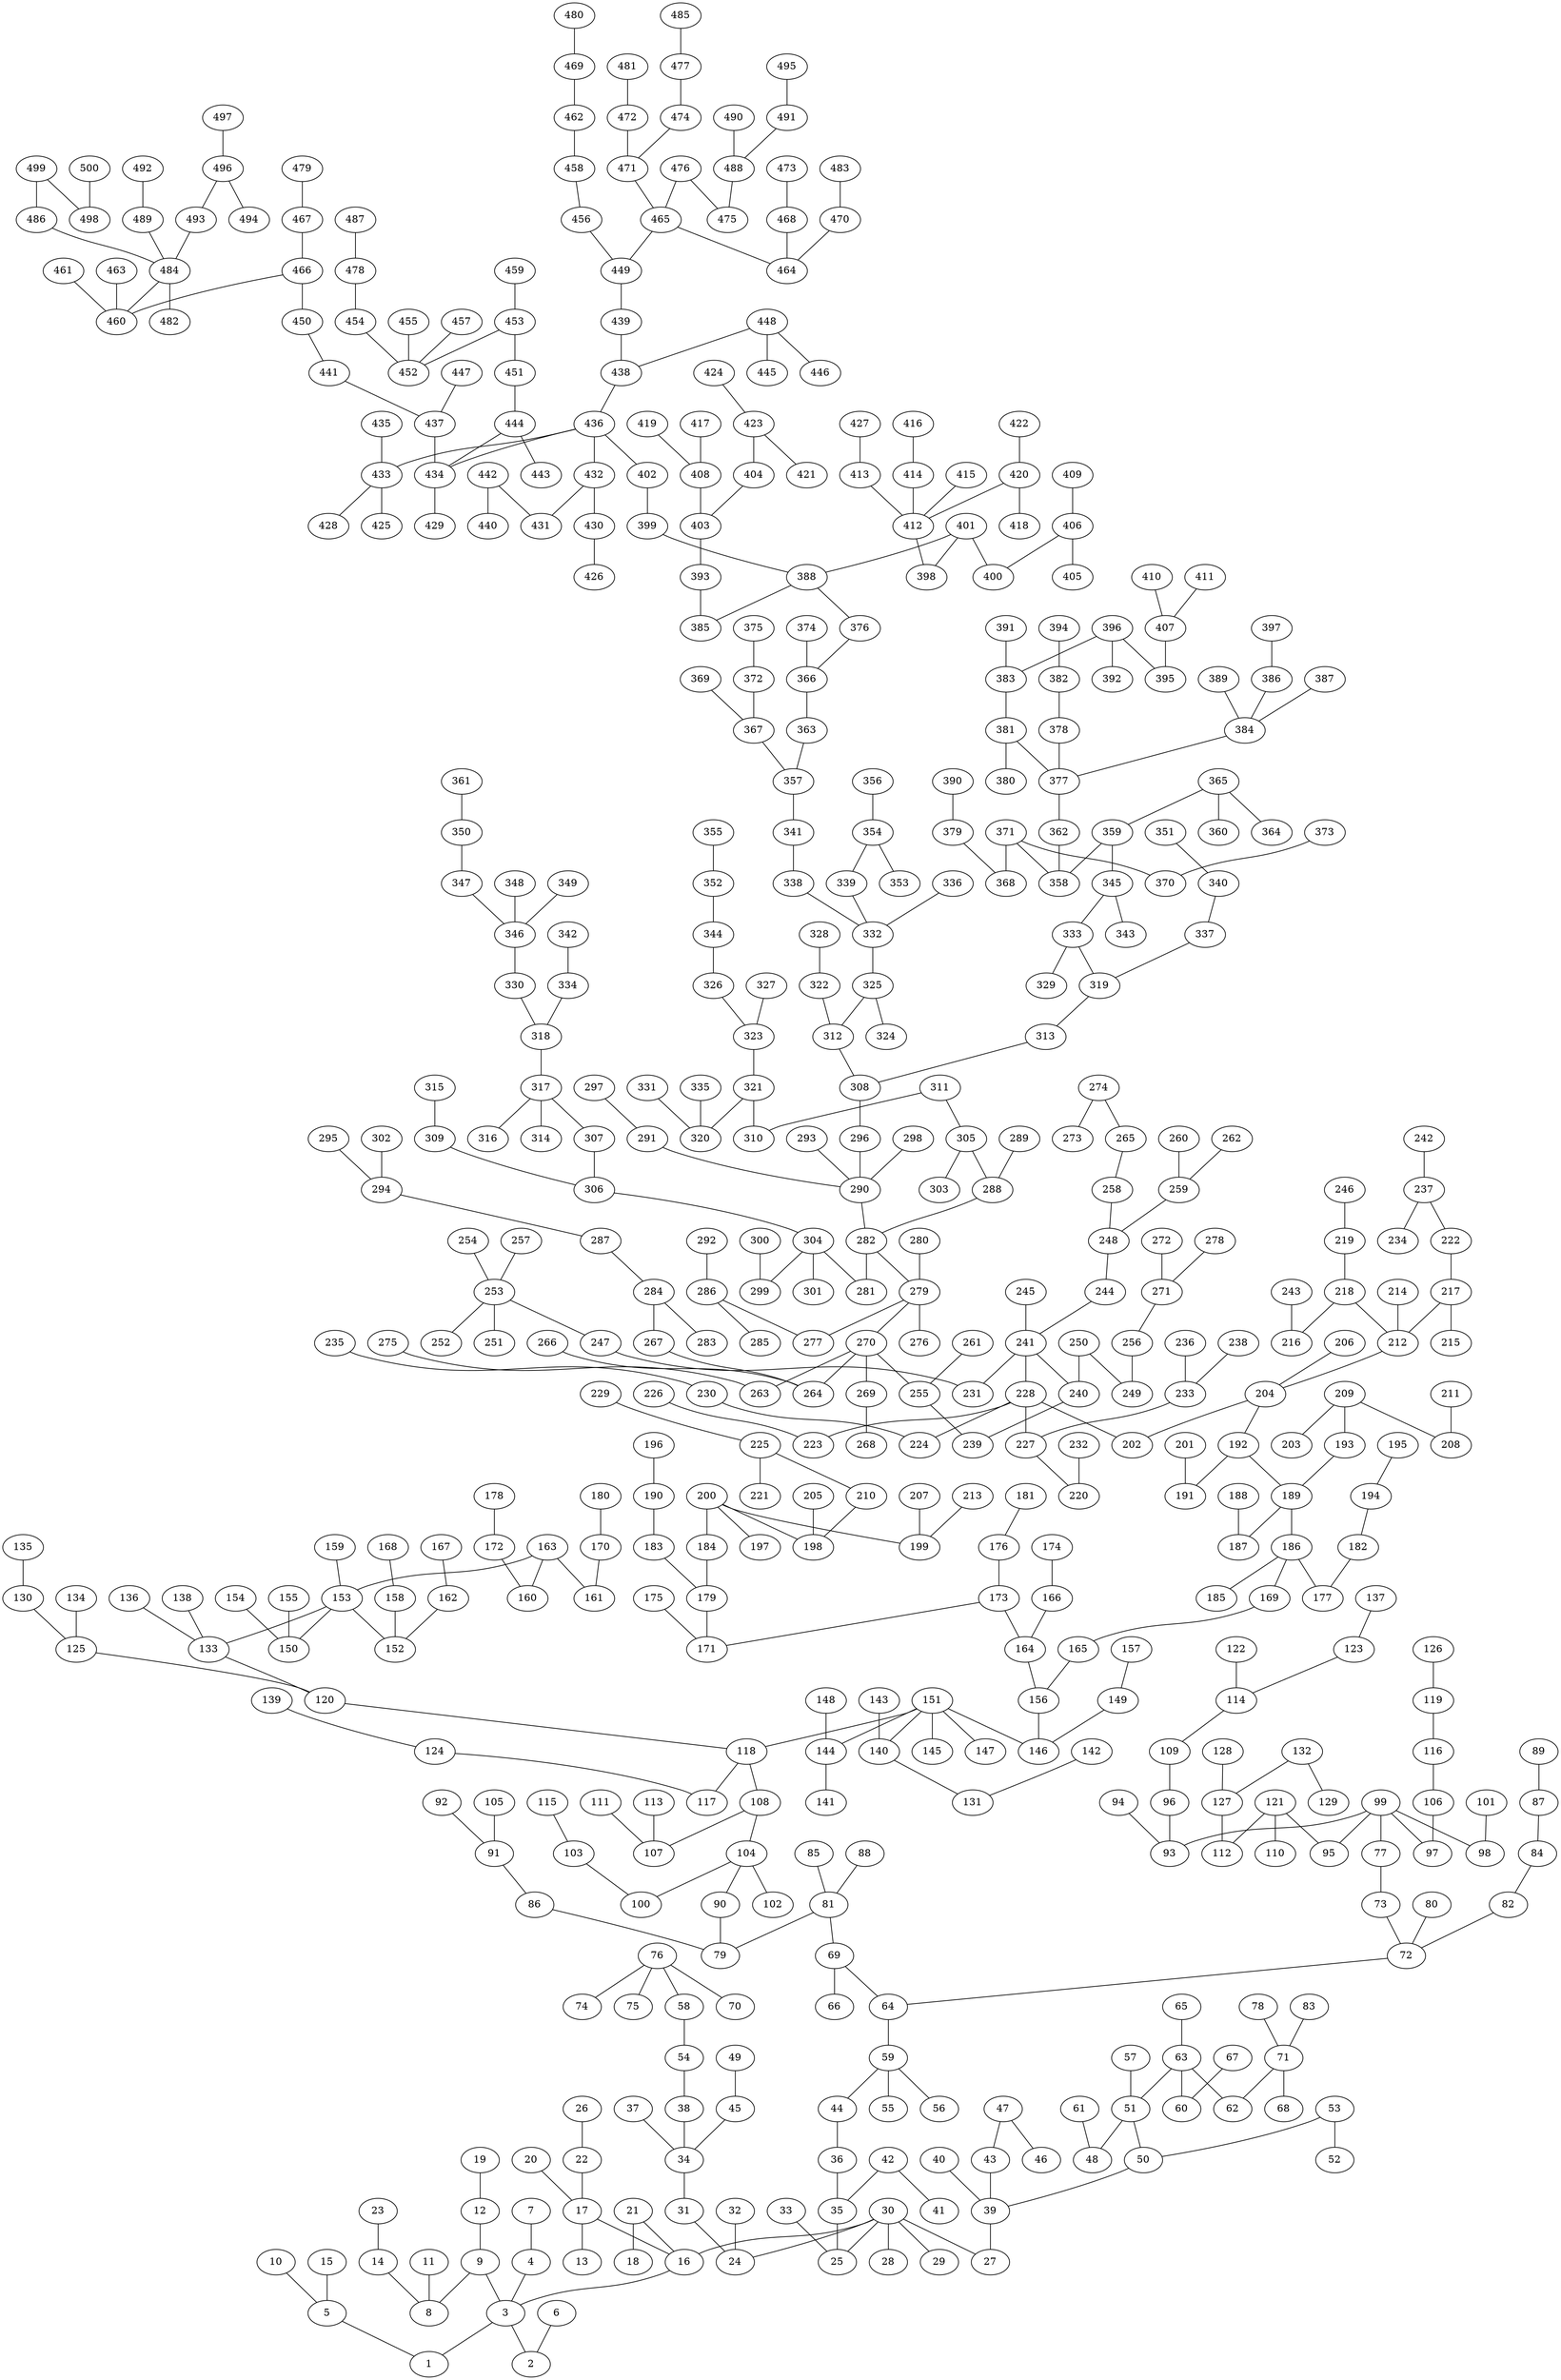 graph x {
3 -- 1
3 -- 2
4 -- 3
9 -- 3
16 -- 3
5 -- 1
6 -- 2
7 -- 4
9 -- 8
12 -- 9
17 -- 16
21 -- 16
30 -- 16
10 -- 5
15 -- 5
11 -- 8
14 -- 8
19 -- 12
17 -- 13
20 -- 17
22 -- 17
21 -- 18
30 -- 24
30 -- 25
30 -- 27
30 -- 28
30 -- 29
23 -- 14
26 -- 22
31 -- 24
32 -- 24
33 -- 25
35 -- 25
39 -- 27
34 -- 31
36 -- 35
42 -- 35
40 -- 39
43 -- 39
50 -- 39
37 -- 34
38 -- 34
45 -- 34
44 -- 36
42 -- 41
47 -- 43
51 -- 50
53 -- 50
54 -- 38
49 -- 45
59 -- 44
47 -- 46
51 -- 48
57 -- 51
63 -- 51
53 -- 52
58 -- 54
59 -- 55
59 -- 56
64 -- 59
61 -- 48
63 -- 60
63 -- 62
65 -- 63
76 -- 58
69 -- 64
72 -- 64
67 -- 60
71 -- 62
76 -- 70
76 -- 74
76 -- 75
69 -- 66
81 -- 69
73 -- 72
80 -- 72
82 -- 72
71 -- 68
78 -- 71
83 -- 71
81 -- 79
85 -- 81
88 -- 81
77 -- 73
84 -- 82
86 -- 79
90 -- 79
99 -- 77
87 -- 84
91 -- 86
104 -- 90
99 -- 93
99 -- 95
99 -- 97
99 -- 98
89 -- 87
92 -- 91
105 -- 91
104 -- 100
104 -- 102
108 -- 104
94 -- 93
96 -- 93
121 -- 95
106 -- 97
101 -- 98
103 -- 100
108 -- 107
118 -- 108
109 -- 96
121 -- 110
121 -- 112
116 -- 106
115 -- 103
111 -- 107
113 -- 107
118 -- 117
120 -- 118
151 -- 118
114 -- 109
127 -- 112
119 -- 116
124 -- 117
125 -- 120
133 -- 120
151 -- 140
151 -- 144
151 -- 145
151 -- 146
151 -- 147
122 -- 114
123 -- 114
128 -- 127
132 -- 127
126 -- 119
139 -- 124
130 -- 125
134 -- 125
136 -- 133
138 -- 133
153 -- 133
140 -- 131
143 -- 140
144 -- 141
148 -- 144
149 -- 146
156 -- 146
137 -- 123
132 -- 129
135 -- 130
153 -- 150
153 -- 152
159 -- 153
163 -- 153
142 -- 131
157 -- 149
164 -- 156
165 -- 156
154 -- 150
155 -- 150
158 -- 152
162 -- 152
163 -- 160
163 -- 161
166 -- 164
173 -- 164
169 -- 165
168 -- 158
167 -- 162
172 -- 160
170 -- 161
174 -- 166
173 -- 171
176 -- 173
186 -- 169
178 -- 172
180 -- 170
175 -- 171
179 -- 171
181 -- 176
186 -- 177
186 -- 185
189 -- 186
183 -- 179
184 -- 179
182 -- 177
189 -- 187
192 -- 189
193 -- 189
190 -- 183
200 -- 184
194 -- 182
188 -- 187
192 -- 191
204 -- 192
209 -- 193
196 -- 190
200 -- 197
200 -- 198
200 -- 199
195 -- 194
201 -- 191
204 -- 202
206 -- 204
212 -- 204
209 -- 203
209 -- 208
205 -- 198
210 -- 198
207 -- 199
213 -- 199
228 -- 202
214 -- 212
217 -- 212
218 -- 212
211 -- 208
225 -- 210
228 -- 223
228 -- 224
228 -- 227
241 -- 228
217 -- 215
222 -- 217
218 -- 216
219 -- 218
225 -- 221
229 -- 225
226 -- 223
230 -- 224
227 -- 220
233 -- 227
241 -- 231
241 -- 240
244 -- 241
245 -- 241
237 -- 222
243 -- 216
246 -- 219
235 -- 230
232 -- 220
236 -- 233
238 -- 233
247 -- 231
240 -- 239
250 -- 240
248 -- 244
237 -- 234
242 -- 237
253 -- 247
255 -- 239
250 -- 249
258 -- 248
259 -- 248
253 -- 251
253 -- 252
254 -- 253
257 -- 253
261 -- 255
270 -- 255
256 -- 249
265 -- 258
260 -- 259
262 -- 259
270 -- 263
270 -- 264
270 -- 269
279 -- 270
271 -- 256
274 -- 265
275 -- 263
266 -- 264
267 -- 264
269 -- 268
279 -- 276
279 -- 277
280 -- 279
282 -- 279
272 -- 271
278 -- 271
274 -- 273
284 -- 267
286 -- 277
282 -- 281
288 -- 282
290 -- 282
284 -- 283
287 -- 284
286 -- 285
292 -- 286
304 -- 281
289 -- 288
305 -- 288
291 -- 290
293 -- 290
296 -- 290
298 -- 290
294 -- 287
304 -- 299
304 -- 301
306 -- 304
305 -- 303
311 -- 305
297 -- 291
308 -- 296
295 -- 294
302 -- 294
300 -- 299
307 -- 306
309 -- 306
311 -- 310
312 -- 308
313 -- 308
317 -- 307
315 -- 309
321 -- 310
322 -- 312
325 -- 312
319 -- 313
317 -- 314
317 -- 316
318 -- 317
321 -- 320
323 -- 321
328 -- 322
325 -- 324
332 -- 325
333 -- 319
337 -- 319
330 -- 318
334 -- 318
331 -- 320
335 -- 320
326 -- 323
327 -- 323
336 -- 332
338 -- 332
339 -- 332
333 -- 329
345 -- 333
340 -- 337
346 -- 330
342 -- 334
344 -- 326
341 -- 338
354 -- 339
345 -- 343
359 -- 345
351 -- 340
347 -- 346
348 -- 346
349 -- 346
352 -- 344
357 -- 341
354 -- 353
356 -- 354
359 -- 358
365 -- 359
350 -- 347
355 -- 352
363 -- 357
367 -- 357
362 -- 358
371 -- 358
365 -- 360
365 -- 364
361 -- 350
366 -- 363
369 -- 367
372 -- 367
377 -- 362
371 -- 368
371 -- 370
374 -- 366
376 -- 366
375 -- 372
378 -- 377
381 -- 377
384 -- 377
379 -- 368
373 -- 370
388 -- 376
382 -- 378
381 -- 380
383 -- 381
386 -- 384
387 -- 384
389 -- 384
390 -- 379
388 -- 385
399 -- 388
401 -- 388
394 -- 382
391 -- 383
396 -- 383
397 -- 386
393 -- 385
402 -- 399
401 -- 398
401 -- 400
396 -- 392
396 -- 395
403 -- 393
436 -- 402
412 -- 398
406 -- 400
407 -- 395
404 -- 403
408 -- 403
436 -- 432
436 -- 433
436 -- 434
438 -- 436
413 -- 412
414 -- 412
415 -- 412
420 -- 412
406 -- 405
409 -- 406
410 -- 407
411 -- 407
423 -- 404
417 -- 408
419 -- 408
432 -- 430
432 -- 431
433 -- 425
433 -- 428
435 -- 433
434 -- 429
437 -- 434
444 -- 434
439 -- 438
448 -- 438
427 -- 413
416 -- 414
420 -- 418
422 -- 420
423 -- 421
424 -- 423
430 -- 426
442 -- 431
441 -- 437
447 -- 437
444 -- 443
451 -- 444
449 -- 439
448 -- 445
448 -- 446
442 -- 440
450 -- 441
453 -- 451
456 -- 449
465 -- 449
466 -- 450
453 -- 452
459 -- 453
458 -- 456
465 -- 464
471 -- 465
476 -- 465
466 -- 460
467 -- 466
454 -- 452
455 -- 452
457 -- 452
462 -- 458
468 -- 464
470 -- 464
472 -- 471
474 -- 471
476 -- 475
461 -- 460
463 -- 460
484 -- 460
479 -- 467
478 -- 454
469 -- 462
473 -- 468
483 -- 470
481 -- 472
477 -- 474
488 -- 475
484 -- 482
486 -- 484
489 -- 484
493 -- 484
487 -- 478
480 -- 469
485 -- 477
490 -- 488
491 -- 488
499 -- 486
492 -- 489
496 -- 493
495 -- 491
499 -- 498
496 -- 494
497 -- 496
500 -- 498
}
